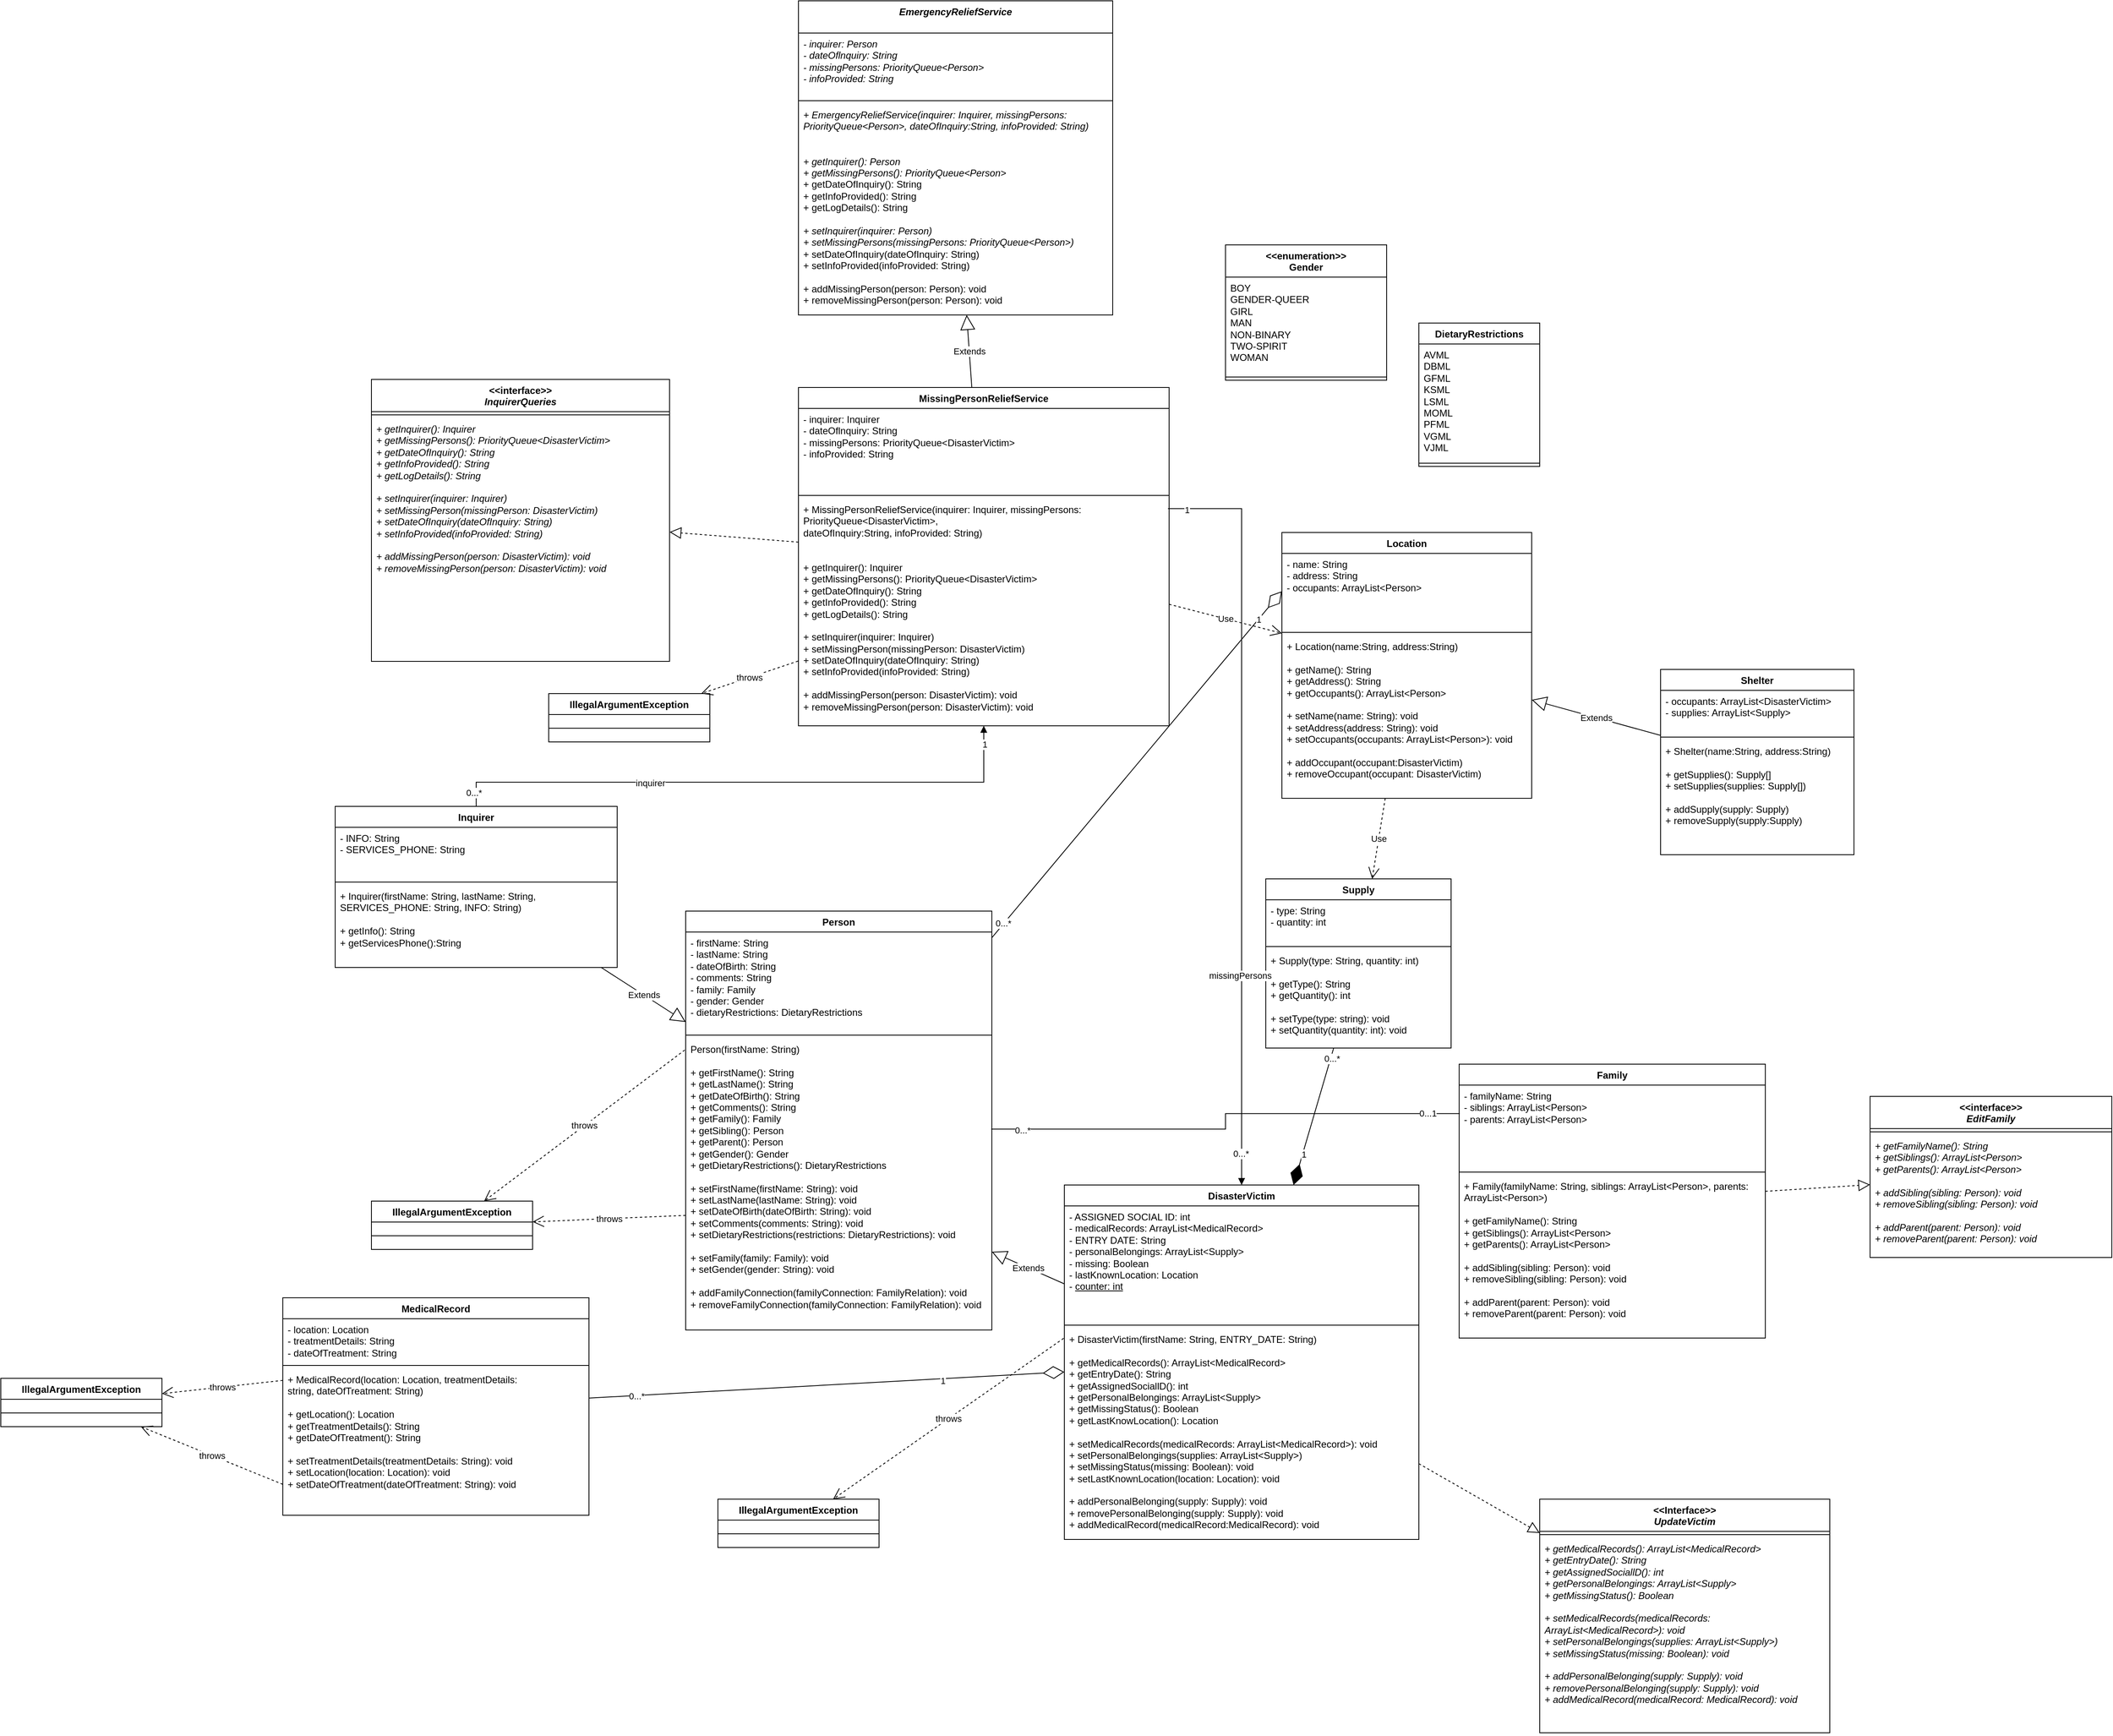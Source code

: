 <mxfile version="24.0.2" type="device">
  <diagram id="TzoWW7KKMy2ubQKhGPcB" name="Page-1">
    <mxGraphModel dx="5210" dy="5275" grid="1" gridSize="10" guides="1" tooltips="1" connect="1" arrows="1" fold="1" page="1" pageScale="1" pageWidth="5000" pageHeight="2600" math="0" shadow="0">
      <root>
        <mxCell id="0" />
        <mxCell id="1" parent="0" />
        <mxCell id="U78_huqTYP2t_q-OurNE-1" value="Person" style="swimlane;fontStyle=1;align=center;verticalAlign=top;childLayout=stackLayout;horizontal=1;startSize=26;horizontalStack=0;resizeParent=1;resizeParentMax=0;resizeLast=0;collapsible=1;marginBottom=0;whiteSpace=wrap;html=1;" vertex="1" parent="1">
          <mxGeometry x="1490" y="-1210" width="380" height="520" as="geometry" />
        </mxCell>
        <mxCell id="U78_huqTYP2t_q-OurNE-2" value="- firstName: String&lt;div&gt;- lastName: String&lt;/div&gt;&lt;div&gt;- dateOfBirth: String&lt;/div&gt;&lt;div&gt;- comments: String&lt;/div&gt;&lt;div&gt;&lt;div&gt;&lt;span style=&quot;background-color: initial;&quot;&gt;- family: Family&lt;/span&gt;&lt;/div&gt;&lt;div&gt;&lt;span style=&quot;background-color: initial;&quot;&gt;- gender: Gender&lt;/span&gt;&lt;/div&gt;&lt;/div&gt;&lt;div&gt;&lt;span style=&quot;background-color: initial;&quot;&gt;- dietaryRestrictions: DietaryRestrictions&lt;/span&gt;&lt;/div&gt;" style="text;strokeColor=none;fillColor=none;align=left;verticalAlign=top;spacingLeft=4;spacingRight=4;overflow=hidden;rotatable=0;points=[[0,0.5],[1,0.5]];portConstraint=eastwest;whiteSpace=wrap;html=1;" vertex="1" parent="U78_huqTYP2t_q-OurNE-1">
          <mxGeometry y="26" width="380" height="124" as="geometry" />
        </mxCell>
        <mxCell id="U78_huqTYP2t_q-OurNE-3" value="" style="line;strokeWidth=1;fillColor=none;align=left;verticalAlign=middle;spacingTop=-1;spacingLeft=3;spacingRight=3;rotatable=0;labelPosition=right;points=[];portConstraint=eastwest;strokeColor=inherit;" vertex="1" parent="U78_huqTYP2t_q-OurNE-1">
          <mxGeometry y="150" width="380" height="8" as="geometry" />
        </mxCell>
        <mxCell id="U78_huqTYP2t_q-OurNE-4" value="&lt;div&gt;&lt;span style=&quot;background-color: initial;&quot;&gt;Person(firstName: String)&lt;/span&gt;&lt;/div&gt;&lt;div&gt;&lt;span style=&quot;background-color: initial;&quot;&gt;&lt;br&gt;&lt;/span&gt;&lt;/div&gt;&lt;div&gt;&lt;span style=&quot;background-color: initial;&quot;&gt;+ getFirstName(): String&lt;/span&gt;&lt;br&gt;&lt;/div&gt;&lt;div&gt;+ getLastName(): String&lt;/div&gt;&lt;div&gt;+ getDateOfBirth(): String&lt;/div&gt;&lt;div&gt;+ getComments(): String&lt;/div&gt;&lt;div&gt;+ getFamily(): Family&lt;/div&gt;&lt;div&gt;+ getSibling(): Person&lt;/div&gt;&lt;div&gt;+ getParent(): Person&lt;/div&gt;&lt;div&gt;&lt;span style=&quot;background-color: initial;&quot;&gt;+ getGender(): Gender&lt;/span&gt;&lt;br&gt;&lt;/div&gt;&lt;div&gt;&lt;span style=&quot;background-color: initial;&quot;&gt;+ getDietaryRestrictions(): DietaryRestrictions&lt;/span&gt;&lt;/div&gt;&lt;div&gt;&lt;span style=&quot;background-color: initial;&quot;&gt;&lt;br&gt;&lt;/span&gt;&lt;/div&gt;&lt;div&gt;+ setFirstName(firstName: String): void&lt;/div&gt;&lt;div&gt;+ setLastName(lastName: String): void&lt;/div&gt;&lt;div&gt;+ setDateOfBirth(dateOfBirth: String): void&lt;/div&gt;&lt;div&gt;+ setComments(comments: String): void&lt;/div&gt;&lt;div&gt;+ setDietaryRestrictions(restrictions: DietaryRestrictions): void&lt;/div&gt;&lt;div&gt;&lt;br&gt;&lt;/div&gt;&lt;div&gt;+ setFamily(family: Family): void&lt;/div&gt;&lt;div&gt;+ setGender(gender: String): void&lt;/div&gt;&lt;div&gt;&lt;br&gt;&lt;/div&gt;&lt;div&gt;+ addFamiIyConnection(famiIyConnection: FamilyReIation): void&lt;/div&gt;&lt;div&gt;+ removeFamilyConnection(familyConnection: FamilyRelation): void&lt;/div&gt;&lt;div&gt;&lt;br&gt;&lt;/div&gt;" style="text;strokeColor=none;fillColor=none;align=left;verticalAlign=top;spacingLeft=4;spacingRight=4;overflow=hidden;rotatable=0;points=[[0,0.5],[1,0.5]];portConstraint=eastwest;whiteSpace=wrap;html=1;" vertex="1" parent="U78_huqTYP2t_q-OurNE-1">
          <mxGeometry y="158" width="380" height="362" as="geometry" />
        </mxCell>
        <mxCell id="U78_huqTYP2t_q-OurNE-5" value="DisasterVictim" style="swimlane;fontStyle=1;align=center;verticalAlign=top;childLayout=stackLayout;horizontal=1;startSize=26;horizontalStack=0;resizeParent=1;resizeParentMax=0;resizeLast=0;collapsible=1;marginBottom=0;whiteSpace=wrap;html=1;" vertex="1" parent="1">
          <mxGeometry x="1960" y="-870" width="440" height="440" as="geometry" />
        </mxCell>
        <mxCell id="U78_huqTYP2t_q-OurNE-6" value="&lt;div&gt;&lt;span style=&quot;background-color: initial;&quot;&gt;- ASSIGNED SOCIAL ID: int&lt;/span&gt;&lt;br&gt;&lt;/div&gt;&lt;div&gt;- medicalRecords: ArrayList&amp;lt;MedicalRecord&amp;gt;&lt;/div&gt;&lt;div&gt;&lt;span style=&quot;background-color: initial;&quot;&gt;- ENTRY DATE: String&lt;/span&gt;&lt;br&gt;&lt;/div&gt;&lt;div&gt;- personalBelongings: ArrayList&amp;lt;Supply&amp;gt;&lt;/div&gt;&lt;div&gt;&lt;span style=&quot;background-color: initial;&quot;&gt;- missing: Boolean&lt;/span&gt;&lt;br&gt;&lt;/div&gt;&lt;div&gt;&lt;span style=&quot;background-color: initial;&quot;&gt;- lastKnownLocation: Location&lt;/span&gt;&lt;/div&gt;&lt;div&gt;-&amp;nbsp;&lt;u&gt;counter: int&lt;/u&gt;&lt;/div&gt;" style="text;strokeColor=none;fillColor=none;align=left;verticalAlign=top;spacingLeft=4;spacingRight=4;overflow=hidden;rotatable=0;points=[[0,0.5],[1,0.5]];portConstraint=eastwest;whiteSpace=wrap;html=1;" vertex="1" parent="U78_huqTYP2t_q-OurNE-5">
          <mxGeometry y="26" width="440" height="144" as="geometry" />
        </mxCell>
        <mxCell id="U78_huqTYP2t_q-OurNE-7" value="" style="line;strokeWidth=1;fillColor=none;align=left;verticalAlign=middle;spacingTop=-1;spacingLeft=3;spacingRight=3;rotatable=0;labelPosition=right;points=[];portConstraint=eastwest;strokeColor=inherit;" vertex="1" parent="U78_huqTYP2t_q-OurNE-5">
          <mxGeometry y="170" width="440" height="8" as="geometry" />
        </mxCell>
        <mxCell id="U78_huqTYP2t_q-OurNE-8" value="&lt;div&gt;+ DisasterVictim(firstName: String, ENTRY_DATE: String)&lt;/div&gt;&lt;div&gt;&lt;br&gt;&lt;/div&gt;&lt;div&gt;&lt;div&gt;&lt;span style=&quot;background-color: initial;&quot;&gt;+ getMedicalRecords(): ArrayList&amp;lt;MedicalRecord&amp;gt;&lt;/span&gt;&lt;br&gt;&lt;/div&gt;&lt;div&gt;&lt;div&gt;+ getEntryDate(): String&lt;/div&gt;&lt;div&gt;+ getAssignedSociallD(): int&lt;/div&gt;&lt;div&gt;+ getPersonalBelongings: ArrayList&amp;lt;Supply&amp;gt;&lt;/div&gt;&lt;/div&gt;&lt;div&gt;&lt;div&gt;+ getMissingStatus(): Boolean&lt;/div&gt;&lt;div&gt;+ getLastKnowLocation(): Location&lt;/div&gt;&lt;div&gt;&lt;/div&gt;&lt;div&gt;&lt;br&gt;&lt;/div&gt;&lt;div&gt;+ setMedicalRecords(medicalRecords: ArrayList&amp;lt;MedicalRecord&amp;gt;): void&lt;/div&gt;&lt;div&gt;+ setPersonalBelongings(supplies: ArrayList&amp;lt;Supply&amp;gt;)&lt;/div&gt;&lt;/div&gt;&lt;div&gt;+ setMissingStatus(missing: Boolean): void&lt;br&gt;&lt;/div&gt;&lt;div&gt;+ setLastKnownLocation(location: Location): void&lt;/div&gt;&lt;div&gt;&lt;br&gt;&lt;/div&gt;&lt;div&gt;&lt;div&gt;+ addPersonalBelonging(supply: Supply): void&lt;/div&gt;&lt;div&gt;+ removePersonalBelonging(supply: Supply): void&lt;/div&gt;&lt;/div&gt;&lt;div&gt;+ addMedicalRecord(medicalRecord:MedicalRecord): void&lt;br&gt;&lt;/div&gt;&lt;div&gt;&lt;br&gt;&lt;/div&gt;&lt;/div&gt;" style="text;strokeColor=none;fillColor=none;align=left;verticalAlign=top;spacingLeft=4;spacingRight=4;overflow=hidden;rotatable=0;points=[[0,0.5],[1,0.5]];portConstraint=eastwest;whiteSpace=wrap;html=1;" vertex="1" parent="U78_huqTYP2t_q-OurNE-5">
          <mxGeometry y="178" width="440" height="262" as="geometry" />
        </mxCell>
        <mxCell id="U78_huqTYP2t_q-OurNE-9" value="Inquirer" style="swimlane;fontStyle=1;align=center;verticalAlign=top;childLayout=stackLayout;horizontal=1;startSize=26;horizontalStack=0;resizeParent=1;resizeParentMax=0;resizeLast=0;collapsible=1;marginBottom=0;whiteSpace=wrap;html=1;" vertex="1" parent="1">
          <mxGeometry x="1055" y="-1340" width="350" height="200" as="geometry" />
        </mxCell>
        <mxCell id="U78_huqTYP2t_q-OurNE-10" value="- INFO: String&lt;div&gt;- SERVICES_PHONE: String&lt;/div&gt;" style="text;strokeColor=none;fillColor=none;align=left;verticalAlign=top;spacingLeft=4;spacingRight=4;overflow=hidden;rotatable=0;points=[[0,0.5],[1,0.5]];portConstraint=eastwest;whiteSpace=wrap;html=1;" vertex="1" parent="U78_huqTYP2t_q-OurNE-9">
          <mxGeometry y="26" width="350" height="64" as="geometry" />
        </mxCell>
        <mxCell id="U78_huqTYP2t_q-OurNE-11" value="" style="line;strokeWidth=1;fillColor=none;align=left;verticalAlign=middle;spacingTop=-1;spacingLeft=3;spacingRight=3;rotatable=0;labelPosition=right;points=[];portConstraint=eastwest;strokeColor=inherit;" vertex="1" parent="U78_huqTYP2t_q-OurNE-9">
          <mxGeometry y="90" width="350" height="8" as="geometry" />
        </mxCell>
        <mxCell id="U78_huqTYP2t_q-OurNE-12" value="&lt;div&gt;+ Inquirer(firstName: String, lastName: String, SERVICES_PHONE: String, INFO: String)&lt;/div&gt;&lt;div&gt;&lt;br&gt;&lt;/div&gt;&lt;div&gt;+ getInfo(): String&lt;/div&gt;&lt;div&gt;+ getServicesPhone():String&lt;/div&gt;" style="text;strokeColor=none;fillColor=none;align=left;verticalAlign=top;spacingLeft=4;spacingRight=4;overflow=hidden;rotatable=0;points=[[0,0.5],[1,0.5]];portConstraint=eastwest;whiteSpace=wrap;html=1;" vertex="1" parent="U78_huqTYP2t_q-OurNE-9">
          <mxGeometry y="98" width="350" height="102" as="geometry" />
        </mxCell>
        <mxCell id="U78_huqTYP2t_q-OurNE-13" value="Location" style="swimlane;fontStyle=1;align=center;verticalAlign=top;childLayout=stackLayout;horizontal=1;startSize=26;horizontalStack=0;resizeParent=1;resizeParentMax=0;resizeLast=0;collapsible=1;marginBottom=0;whiteSpace=wrap;html=1;" vertex="1" parent="1">
          <mxGeometry x="2230" y="-1680" width="310" height="330" as="geometry" />
        </mxCell>
        <mxCell id="U78_huqTYP2t_q-OurNE-14" value="&lt;div&gt;- name: String&lt;/div&gt;&lt;div&gt;- address: String&lt;/div&gt;&lt;div&gt;- occupants: ArrayList&amp;lt;Person&amp;gt;&lt;/div&gt;&lt;div&gt;&lt;br&gt;&lt;/div&gt;" style="text;strokeColor=none;fillColor=none;align=left;verticalAlign=top;spacingLeft=4;spacingRight=4;overflow=hidden;rotatable=0;points=[[0,0.5],[1,0.5]];portConstraint=eastwest;whiteSpace=wrap;html=1;" vertex="1" parent="U78_huqTYP2t_q-OurNE-13">
          <mxGeometry y="26" width="310" height="94" as="geometry" />
        </mxCell>
        <mxCell id="U78_huqTYP2t_q-OurNE-15" value="" style="line;strokeWidth=1;fillColor=none;align=left;verticalAlign=middle;spacingTop=-1;spacingLeft=3;spacingRight=3;rotatable=0;labelPosition=right;points=[];portConstraint=eastwest;strokeColor=inherit;" vertex="1" parent="U78_huqTYP2t_q-OurNE-13">
          <mxGeometry y="120" width="310" height="8" as="geometry" />
        </mxCell>
        <mxCell id="U78_huqTYP2t_q-OurNE-16" value="+ Location(name:String, address:String)&lt;div&gt;&lt;br&gt;+ getName(): String&lt;/div&gt;&lt;div&gt;+ getAddress(): String&lt;/div&gt;&lt;div&gt;+ getOccupants(): ArrayList&amp;lt;Person&amp;gt;&lt;/div&gt;&lt;div&gt;&lt;br&gt;+ setName(name: String): void&lt;br&gt;+ setAddress(address: String): void&lt;br&gt;+ setOccupants(occupants: ArrayList&amp;lt;Person&amp;gt;): void&lt;/div&gt;&lt;div&gt;&lt;br&gt;+ addOccupant(occupant:DisasterVictim)&lt;br&gt;+ removeOccupant(occupant: DisasterVictim)&lt;br&gt;&lt;br&gt;&lt;/div&gt;" style="text;strokeColor=none;fillColor=none;align=left;verticalAlign=top;spacingLeft=4;spacingRight=4;overflow=hidden;rotatable=0;points=[[0,0.5],[1,0.5]];portConstraint=eastwest;whiteSpace=wrap;html=1;" vertex="1" parent="U78_huqTYP2t_q-OurNE-13">
          <mxGeometry y="128" width="310" height="202" as="geometry" />
        </mxCell>
        <mxCell id="U78_huqTYP2t_q-OurNE-17" value="Shelter" style="swimlane;fontStyle=1;align=center;verticalAlign=top;childLayout=stackLayout;horizontal=1;startSize=26;horizontalStack=0;resizeParent=1;resizeParentMax=0;resizeLast=0;collapsible=1;marginBottom=0;whiteSpace=wrap;html=1;" vertex="1" parent="1">
          <mxGeometry x="2700" y="-1510" width="240" height="230" as="geometry" />
        </mxCell>
        <mxCell id="U78_huqTYP2t_q-OurNE-18" value="- occupants: ArrayList&amp;lt;DisasterVictim&amp;gt;&lt;div&gt;- supplies: ArrayList&amp;lt;Supply&amp;gt;&lt;br&gt;&lt;/div&gt;" style="text;strokeColor=none;fillColor=none;align=left;verticalAlign=top;spacingLeft=4;spacingRight=4;overflow=hidden;rotatable=0;points=[[0,0.5],[1,0.5]];portConstraint=eastwest;whiteSpace=wrap;html=1;" vertex="1" parent="U78_huqTYP2t_q-OurNE-17">
          <mxGeometry y="26" width="240" height="54" as="geometry" />
        </mxCell>
        <mxCell id="U78_huqTYP2t_q-OurNE-19" value="" style="line;strokeWidth=1;fillColor=none;align=left;verticalAlign=middle;spacingTop=-1;spacingLeft=3;spacingRight=3;rotatable=0;labelPosition=right;points=[];portConstraint=eastwest;strokeColor=inherit;" vertex="1" parent="U78_huqTYP2t_q-OurNE-17">
          <mxGeometry y="80" width="240" height="8" as="geometry" />
        </mxCell>
        <mxCell id="U78_huqTYP2t_q-OurNE-20" value="&lt;div&gt;+ Shelter(&lt;span style=&quot;background-color: initial;&quot;&gt;name:String, address:String&lt;/span&gt;&lt;span style=&quot;background-color: initial;&quot;&gt;)&lt;/span&gt;&lt;/div&gt;&lt;div&gt;&lt;br&gt;&lt;/div&gt;+ getSupplies(): Supply[]&lt;br&gt;+ setSupplies(supplies: Supply[])&lt;div&gt;&lt;br&gt;&lt;/div&gt;&lt;div&gt;+ addSupply(supply: Supply)&lt;br&gt;+ removeSupply(supply:Supply)&lt;br&gt;&lt;/div&gt;" style="text;strokeColor=none;fillColor=none;align=left;verticalAlign=top;spacingLeft=4;spacingRight=4;overflow=hidden;rotatable=0;points=[[0,0.5],[1,0.5]];portConstraint=eastwest;whiteSpace=wrap;html=1;" vertex="1" parent="U78_huqTYP2t_q-OurNE-17">
          <mxGeometry y="88" width="240" height="142" as="geometry" />
        </mxCell>
        <mxCell id="U78_huqTYP2t_q-OurNE-21" value="Extends" style="endArrow=block;endSize=16;endFill=0;html=1;rounded=0;" edge="1" parent="1" source="U78_huqTYP2t_q-OurNE-5" target="U78_huqTYP2t_q-OurNE-4">
          <mxGeometry width="160" relative="1" as="geometry">
            <mxPoint x="2160" y="-560" as="sourcePoint" />
            <mxPoint x="2120" y="-660" as="targetPoint" />
          </mxGeometry>
        </mxCell>
        <mxCell id="U78_huqTYP2t_q-OurNE-22" value="Extends" style="endArrow=block;endSize=16;endFill=0;html=1;rounded=0;" edge="1" parent="1" source="U78_huqTYP2t_q-OurNE-9" target="U78_huqTYP2t_q-OurNE-1">
          <mxGeometry width="160" relative="1" as="geometry">
            <mxPoint x="1740" y="-1144" as="sourcePoint" />
            <mxPoint x="2060" y="-1210" as="targetPoint" />
          </mxGeometry>
        </mxCell>
        <mxCell id="U78_huqTYP2t_q-OurNE-23" value="Extends" style="endArrow=block;endSize=16;endFill=0;html=1;rounded=0;" edge="1" parent="1" source="U78_huqTYP2t_q-OurNE-17" target="U78_huqTYP2t_q-OurNE-13">
          <mxGeometry width="160" relative="1" as="geometry">
            <mxPoint x="2719.5" y="-1250" as="sourcePoint" />
            <mxPoint x="2719.5" y="-1330" as="targetPoint" />
          </mxGeometry>
        </mxCell>
        <mxCell id="U78_huqTYP2t_q-OurNE-24" value="&lt;div&gt;&amp;lt;&amp;lt;enumeration&amp;gt;&amp;gt;&lt;/div&gt;Gender" style="swimlane;fontStyle=1;align=center;verticalAlign=top;childLayout=stackLayout;horizontal=1;startSize=40;horizontalStack=0;resizeParent=1;resizeParentMax=0;resizeLast=0;collapsible=1;marginBottom=0;whiteSpace=wrap;html=1;" vertex="1" parent="1">
          <mxGeometry x="2160" y="-2037" width="200" height="168" as="geometry">
            <mxRectangle x="290" y="-320" width="140" height="40" as="alternateBounds" />
          </mxGeometry>
        </mxCell>
        <mxCell id="U78_huqTYP2t_q-OurNE-25" value="&lt;div&gt;&lt;span style=&quot;background-color: initial;&quot;&gt;BOY&lt;/span&gt;&lt;br&gt;&lt;/div&gt;&lt;div&gt;GENDER-QUEER&lt;/div&gt;&lt;div&gt;GIRL&lt;/div&gt;&lt;div&gt;MAN&lt;/div&gt;&lt;div&gt;NON-BINARY&lt;/div&gt;&lt;div&gt;TWO-SPIRIT&lt;/div&gt;&lt;div&gt;WOMAN&lt;/div&gt;" style="text;strokeColor=none;fillColor=none;align=left;verticalAlign=top;spacingLeft=4;spacingRight=4;overflow=hidden;rotatable=0;points=[[0,0.5],[1,0.5]];portConstraint=eastwest;whiteSpace=wrap;html=1;" vertex="1" parent="U78_huqTYP2t_q-OurNE-24">
          <mxGeometry y="40" width="200" height="120" as="geometry" />
        </mxCell>
        <mxCell id="U78_huqTYP2t_q-OurNE-26" value="" style="line;strokeWidth=1;fillColor=none;align=left;verticalAlign=middle;spacingTop=-1;spacingLeft=3;spacingRight=3;rotatable=0;labelPosition=right;points=[];portConstraint=eastwest;strokeColor=inherit;" vertex="1" parent="U78_huqTYP2t_q-OurNE-24">
          <mxGeometry y="160" width="200" height="8" as="geometry" />
        </mxCell>
        <mxCell id="U78_huqTYP2t_q-OurNE-28" value="DietaryRestrictions" style="swimlane;fontStyle=1;align=center;verticalAlign=top;childLayout=stackLayout;horizontal=1;startSize=26;horizontalStack=0;resizeParent=1;resizeParentMax=0;resizeLast=0;collapsible=1;marginBottom=0;whiteSpace=wrap;html=1;" vertex="1" parent="1">
          <mxGeometry x="2400" y="-1940" width="150" height="178" as="geometry" />
        </mxCell>
        <mxCell id="U78_huqTYP2t_q-OurNE-29" value=" AVML&lt;br&gt;DBML&lt;br&gt;GFML&lt;br&gt;KSML&lt;br&gt;LSML&lt;br&gt;MOML&lt;br&gt;PFML&lt;br&gt;VGML&lt;br&gt;VJML" style="text;strokeColor=none;fillColor=none;align=left;verticalAlign=top;spacingLeft=4;spacingRight=4;overflow=hidden;rotatable=0;points=[[0,0.5],[1,0.5]];portConstraint=eastwest;whiteSpace=wrap;html=1;" vertex="1" parent="U78_huqTYP2t_q-OurNE-28">
          <mxGeometry y="26" width="150" height="144" as="geometry" />
        </mxCell>
        <mxCell id="U78_huqTYP2t_q-OurNE-30" value="" style="line;strokeWidth=1;fillColor=none;align=left;verticalAlign=middle;spacingTop=-1;spacingLeft=3;spacingRight=3;rotatable=0;labelPosition=right;points=[];portConstraint=eastwest;strokeColor=inherit;" vertex="1" parent="U78_huqTYP2t_q-OurNE-28">
          <mxGeometry y="170" width="150" height="8" as="geometry" />
        </mxCell>
        <mxCell id="U78_huqTYP2t_q-OurNE-32" value="&lt;div&gt;&lt;i style=&quot;background-color: initial;&quot;&gt;EmergencyReliefService&lt;/i&gt;&lt;br&gt;&lt;/div&gt;" style="swimlane;fontStyle=1;align=center;verticalAlign=top;childLayout=stackLayout;horizontal=1;startSize=40;horizontalStack=0;resizeParent=1;resizeParentMax=0;resizeLast=0;collapsible=1;marginBottom=0;whiteSpace=wrap;html=1;" vertex="1" parent="1">
          <mxGeometry x="1630" y="-2340" width="390" height="390" as="geometry" />
        </mxCell>
        <mxCell id="U78_huqTYP2t_q-OurNE-33" value="&lt;div&gt;&lt;i&gt;- inquirer: Person&lt;/i&gt;&lt;/div&gt;&lt;div&gt;&lt;i style=&quot;background-color: initial;&quot;&gt;- dateOflnquiry: String&lt;/i&gt;&lt;br&gt;&lt;/div&gt;&lt;div&gt;&lt;i style=&quot;background-color: initial;&quot;&gt;- missingPersons: PriorityQueue&amp;lt;Person&amp;gt;&lt;/i&gt;&lt;/div&gt;&lt;div&gt;&lt;i&gt;- infoProvided: String&lt;/i&gt;&lt;/div&gt;&lt;div&gt;&lt;br&gt;&lt;/div&gt;" style="text;strokeColor=none;fillColor=none;align=left;verticalAlign=top;spacingLeft=4;spacingRight=4;overflow=hidden;rotatable=0;points=[[0,0.5],[1,0.5]];portConstraint=eastwest;whiteSpace=wrap;html=1;" vertex="1" parent="U78_huqTYP2t_q-OurNE-32">
          <mxGeometry y="40" width="390" height="80" as="geometry" />
        </mxCell>
        <mxCell id="U78_huqTYP2t_q-OurNE-34" value="" style="line;strokeWidth=1;fillColor=none;align=left;verticalAlign=middle;spacingTop=-1;spacingLeft=3;spacingRight=3;rotatable=0;labelPosition=right;points=[];portConstraint=eastwest;strokeColor=inherit;" vertex="1" parent="U78_huqTYP2t_q-OurNE-32">
          <mxGeometry y="120" width="390" height="8" as="geometry" />
        </mxCell>
        <mxCell id="U78_huqTYP2t_q-OurNE-35" value="&lt;i&gt;+ EmergencyReliefService(inquirer: Inquirer, missingPersons: PriorityQueue&amp;lt;Person&amp;gt;, dateOfInquiry:String, infoProvided: String)&lt;/i&gt;&lt;div&gt;&lt;i&gt;&lt;br&gt;&lt;/i&gt;&lt;/div&gt;&lt;div&gt;&lt;i&gt;&lt;br&gt;+ getInquirer(): Person&lt;/i&gt;&lt;/div&gt;&lt;div&gt;&lt;i&gt;+ getMissingPersons(): PriorityQueue&amp;lt;Person&amp;gt;&lt;/i&gt;&lt;/div&gt;&lt;div&gt;+ getDateOfInquiry(): String&lt;br&gt;&lt;/div&gt;&lt;div&gt;+ getInfoProvided(): String&lt;br&gt;&lt;/div&gt;&lt;div&gt;+ getLogDetails(): String&lt;br&gt;&lt;/div&gt;&lt;div&gt;&lt;i&gt;&lt;br&gt;&lt;/i&gt;&lt;/div&gt;&lt;div&gt;&lt;i&gt;+ setInquirer(inquirer: Person)&lt;/i&gt;&lt;br&gt;&lt;i&gt;+ setMissingPersons(missingPersons: PriorityQueue&amp;lt;Person&amp;gt;)&lt;/i&gt;&lt;br&gt;+ setDateOfInquiry(dateOfInquiry: String)&lt;br&gt;+ setInfoProvided(infoProvided: String)&lt;/div&gt;&lt;div&gt;&lt;br&gt;&lt;/div&gt;&lt;div&gt;&lt;div&gt;+ addMissingPerson(person: Person): void&lt;/div&gt;&lt;div&gt;+ removeMissingPerson(person: Person): void&lt;/div&gt;&lt;/div&gt;" style="text;strokeColor=none;fillColor=none;align=left;verticalAlign=top;spacingLeft=4;spacingRight=4;overflow=hidden;rotatable=0;points=[[0,0.5],[1,0.5]];portConstraint=eastwest;whiteSpace=wrap;html=1;" vertex="1" parent="U78_huqTYP2t_q-OurNE-32">
          <mxGeometry y="128" width="390" height="262" as="geometry" />
        </mxCell>
        <mxCell id="U78_huqTYP2t_q-OurNE-36" value="MissingPersonReliefService" style="swimlane;fontStyle=1;align=center;verticalAlign=top;childLayout=stackLayout;horizontal=1;startSize=26;horizontalStack=0;resizeParent=1;resizeParentMax=0;resizeLast=0;collapsible=1;marginBottom=0;whiteSpace=wrap;html=1;" vertex="1" parent="1">
          <mxGeometry x="1630" y="-1860" width="460" height="420" as="geometry" />
        </mxCell>
        <mxCell id="U78_huqTYP2t_q-OurNE-37" value="&lt;div&gt;- inquirer: Inquirer&lt;/div&gt;&lt;div&gt;&lt;span style=&quot;background-color: initial;&quot;&gt;- dateOflnquiry: String&lt;/span&gt;&lt;br&gt;&lt;/div&gt;&lt;div&gt;&lt;span style=&quot;background-color: initial;&quot;&gt;- missingPersons: PriorityQueue&amp;lt;DisasterVictim&amp;gt;&lt;/span&gt;&lt;/div&gt;&lt;div&gt;- infoProvided: String&lt;/div&gt;" style="text;strokeColor=none;fillColor=none;align=left;verticalAlign=top;spacingLeft=4;spacingRight=4;overflow=hidden;rotatable=0;points=[[0,0.5],[1,0.5]];portConstraint=eastwest;whiteSpace=wrap;html=1;" vertex="1" parent="U78_huqTYP2t_q-OurNE-36">
          <mxGeometry y="26" width="460" height="104" as="geometry" />
        </mxCell>
        <mxCell id="U78_huqTYP2t_q-OurNE-38" value="" style="line;strokeWidth=1;fillColor=none;align=left;verticalAlign=middle;spacingTop=-1;spacingLeft=3;spacingRight=3;rotatable=0;labelPosition=right;points=[];portConstraint=eastwest;strokeColor=inherit;" vertex="1" parent="U78_huqTYP2t_q-OurNE-36">
          <mxGeometry y="130" width="460" height="8" as="geometry" />
        </mxCell>
        <mxCell id="U78_huqTYP2t_q-OurNE-39" value="+ MissingPersonReliefService(inquirer: Inquirer, missingPersons: PriorityQueue&amp;lt;DisasterVictim&amp;gt;,&lt;br&gt;dateOfInquiry:String, infoProvided: String)&lt;div&gt;&lt;br&gt;&lt;/div&gt;&lt;div&gt;&lt;br&gt;+ getInquirer(): Inquirer&lt;/div&gt;&lt;div&gt;+ getMissingPersons(): PriorityQueue&amp;lt;DisasterVictim&amp;gt;&lt;/div&gt;&lt;div&gt;+ getDateOfInquiry(): String&lt;br&gt;&lt;/div&gt;&lt;div&gt;+ getInfoProvided(): String&lt;br&gt;&lt;/div&gt;&lt;div&gt;+ getLogDetails(): String&lt;br&gt;&lt;/div&gt;&lt;div&gt;&lt;br&gt;&lt;/div&gt;&lt;div&gt;+ setInquirer(inquirer: Inquirer)&lt;br&gt;+ setMissingPerson(missingPerson: DisasterVictim)&lt;br&gt;+ setDateOfInquiry(dateOfInquiry: String)&lt;br&gt;+ setInfoProvided(infoProvided: String)&lt;/div&gt;&lt;div&gt;&lt;br&gt;&lt;/div&gt;&lt;div&gt;+ addMissingPerson(person: DisasterVictim): void&lt;/div&gt;&lt;div&gt;+ removeMissingPerson(person: DisasterVictim): void&lt;/div&gt;" style="text;strokeColor=none;fillColor=none;align=left;verticalAlign=top;spacingLeft=4;spacingRight=4;overflow=hidden;rotatable=0;points=[[0,0.5],[1,0.5]];portConstraint=eastwest;whiteSpace=wrap;html=1;" vertex="1" parent="U78_huqTYP2t_q-OurNE-36">
          <mxGeometry y="138" width="460" height="282" as="geometry" />
        </mxCell>
        <mxCell id="U78_huqTYP2t_q-OurNE-40" value="" style="endArrow=block;dashed=1;endFill=0;endSize=12;html=1;rounded=0;" edge="1" parent="1" source="U78_huqTYP2t_q-OurNE-36" target="U78_huqTYP2t_q-OurNE-66">
          <mxGeometry width="160" relative="1" as="geometry">
            <mxPoint x="1550" y="-1730" as="sourcePoint" />
            <mxPoint x="1500" y="-1780" as="targetPoint" />
          </mxGeometry>
        </mxCell>
        <mxCell id="U78_huqTYP2t_q-OurNE-49" value="Family" style="swimlane;fontStyle=1;align=center;verticalAlign=top;childLayout=stackLayout;horizontal=1;startSize=26;horizontalStack=0;resizeParent=1;resizeParentMax=0;resizeLast=0;collapsible=1;marginBottom=0;whiteSpace=wrap;html=1;" vertex="1" parent="1">
          <mxGeometry x="2450" y="-1020" width="380" height="340" as="geometry" />
        </mxCell>
        <mxCell id="U78_huqTYP2t_q-OurNE-50" value="&lt;div&gt;- familyName: String&lt;/div&gt;&lt;div&gt;&lt;span style=&quot;background-color: initial;&quot;&gt;- siblings: ArrayList&amp;lt;Person&amp;gt;&lt;/span&gt;&lt;/div&gt;&lt;div&gt;&lt;span style=&quot;background-color: initial;&quot;&gt;- parents: ArrayList&amp;lt;Person&amp;gt;&lt;/span&gt;&lt;/div&gt;" style="text;strokeColor=none;fillColor=none;align=left;verticalAlign=top;spacingLeft=4;spacingRight=4;overflow=hidden;rotatable=0;points=[[0,0.5],[1,0.5]];portConstraint=eastwest;whiteSpace=wrap;html=1;" vertex="1" parent="U78_huqTYP2t_q-OurNE-49">
          <mxGeometry y="26" width="380" height="104" as="geometry" />
        </mxCell>
        <mxCell id="U78_huqTYP2t_q-OurNE-51" value="" style="line;strokeWidth=1;fillColor=none;align=left;verticalAlign=middle;spacingTop=-1;spacingLeft=3;spacingRight=3;rotatable=0;labelPosition=right;points=[];portConstraint=eastwest;strokeColor=inherit;" vertex="1" parent="U78_huqTYP2t_q-OurNE-49">
          <mxGeometry y="130" width="380" height="8" as="geometry" />
        </mxCell>
        <mxCell id="U78_huqTYP2t_q-OurNE-52" value="+ Family(familyName: String, siblings: ArrayList&amp;lt;Person&amp;gt;, parents: ArrayList&amp;lt;Person&amp;gt;)&lt;div&gt;&lt;br&gt;&lt;/div&gt;&lt;div&gt;+ getFamilyName(): String&lt;/div&gt;&lt;div&gt;+ getSiblings(): ArrayList&amp;lt;Person&amp;gt;&lt;/div&gt;&lt;div&gt;+ getParents(): ArrayList&amp;lt;Person&amp;gt;&lt;/div&gt;&lt;div&gt;&lt;br&gt;&lt;/div&gt;&lt;div&gt;+ addSibling(sibling: Person): void&lt;/div&gt;&lt;div&gt;+ removeSibling(sibling: Person): void&lt;/div&gt;&lt;div&gt;&lt;br&gt;&lt;/div&gt;&lt;div&gt;+ addParent(parent: Person): void&lt;/div&gt;&lt;div&gt;+ removeParent(parent: Person): void&lt;/div&gt;" style="text;strokeColor=none;fillColor=none;align=left;verticalAlign=top;spacingLeft=4;spacingRight=4;overflow=hidden;rotatable=0;points=[[0,0.5],[1,0.5]];portConstraint=eastwest;whiteSpace=wrap;html=1;" vertex="1" parent="U78_huqTYP2t_q-OurNE-49">
          <mxGeometry y="138" width="380" height="202" as="geometry" />
        </mxCell>
        <mxCell id="U78_huqTYP2t_q-OurNE-61" value="&amp;lt;&amp;lt;Interface&amp;gt;&amp;gt;&lt;div&gt;&lt;i&gt;UpdateVictim&lt;/i&gt;&lt;/div&gt;" style="swimlane;fontStyle=1;align=center;verticalAlign=top;childLayout=stackLayout;horizontal=1;startSize=40;horizontalStack=0;resizeParent=1;resizeParentMax=0;resizeLast=0;collapsible=1;marginBottom=0;whiteSpace=wrap;html=1;" vertex="1" parent="1">
          <mxGeometry x="2550" y="-480" width="360" height="290" as="geometry" />
        </mxCell>
        <mxCell id="U78_huqTYP2t_q-OurNE-63" value="" style="line;strokeWidth=1;fillColor=none;align=left;verticalAlign=middle;spacingTop=-1;spacingLeft=3;spacingRight=3;rotatable=0;labelPosition=right;points=[];portConstraint=eastwest;strokeColor=inherit;" vertex="1" parent="U78_huqTYP2t_q-OurNE-61">
          <mxGeometry y="40" width="360" height="8" as="geometry" />
        </mxCell>
        <mxCell id="U78_huqTYP2t_q-OurNE-64" value="&lt;div&gt;&lt;i style=&quot;background-color: initial;&quot;&gt;+ getMedicalRecords(): ArrayList&amp;lt;MedicalRecord&amp;gt;&lt;/i&gt;&lt;br&gt;&lt;/div&gt;&lt;div&gt;&lt;div&gt;&lt;i&gt;+ getEntryDate(): String&lt;/i&gt;&lt;/div&gt;&lt;div&gt;&lt;i&gt;+ getAssignedSociallD(): int&lt;/i&gt;&lt;/div&gt;&lt;div&gt;&lt;i&gt;+ getPersonalBelongings: ArrayList&amp;lt;Supply&amp;gt;&lt;/i&gt;&lt;/div&gt;&lt;/div&gt;&lt;div&gt;&lt;div&gt;&lt;i&gt;+ getMissingStatus(): Boolean&lt;/i&gt;&lt;/div&gt;&lt;div&gt;&lt;/div&gt;&lt;div&gt;&lt;i&gt;&lt;br&gt;&lt;/i&gt;&lt;/div&gt;&lt;div&gt;&lt;i&gt;+ setMedicalRecords(medicalRecords: ArrayList&amp;lt;MedicalRecord&amp;gt;): void&lt;/i&gt;&lt;/div&gt;&lt;div&gt;&lt;i&gt;+ setPersonalBelongings(supplies: ArrayList&amp;lt;Supply&amp;gt;)&lt;/i&gt;&lt;/div&gt;&lt;/div&gt;&lt;div&gt;&lt;i&gt;+ setMissingStatus(missing: Boolean): void&lt;br&gt;&lt;/i&gt;&lt;/div&gt;&lt;div&gt;&lt;i&gt;&lt;br&gt;&lt;/i&gt;&lt;/div&gt;&lt;div&gt;&lt;div&gt;&lt;i&gt;+ addPersonalBelonging(supply: Supply): void&lt;/i&gt;&lt;/div&gt;&lt;div&gt;&lt;i&gt;+ removePersonalBelonging(supply: Supply): void&lt;/i&gt;&lt;/div&gt;&lt;/div&gt;&lt;div&gt;&lt;i&gt;+ addMedicalRecord(medicalRecord: MedicalRecord): void&lt;br&gt;&lt;/i&gt;&lt;/div&gt;&lt;div&gt;&lt;br&gt;&lt;/div&gt;" style="text;strokeColor=none;fillColor=none;align=left;verticalAlign=top;spacingLeft=4;spacingRight=4;overflow=hidden;rotatable=0;points=[[0,0.5],[1,0.5]];portConstraint=eastwest;whiteSpace=wrap;html=1;" vertex="1" parent="U78_huqTYP2t_q-OurNE-61">
          <mxGeometry y="48" width="360" height="242" as="geometry" />
        </mxCell>
        <mxCell id="U78_huqTYP2t_q-OurNE-65" value="Extends" style="endArrow=block;endSize=16;endFill=0;html=1;rounded=0;" edge="1" parent="1" source="U78_huqTYP2t_q-OurNE-36" target="U78_huqTYP2t_q-OurNE-32">
          <mxGeometry width="160" relative="1" as="geometry">
            <mxPoint x="1820" y="-1700" as="sourcePoint" />
            <mxPoint x="1810" y="-1820" as="targetPoint" />
          </mxGeometry>
        </mxCell>
        <mxCell id="U78_huqTYP2t_q-OurNE-66" value="&amp;lt;&amp;lt;interface&amp;gt;&amp;gt;&lt;div&gt;&lt;i&gt;InquirerQueries&lt;/i&gt;&lt;/div&gt;" style="swimlane;fontStyle=1;align=center;verticalAlign=top;childLayout=stackLayout;horizontal=1;startSize=40;horizontalStack=0;resizeParent=1;resizeParentMax=0;resizeLast=0;collapsible=1;marginBottom=0;whiteSpace=wrap;html=1;" vertex="1" parent="1">
          <mxGeometry x="1100" y="-1870" width="370" height="350" as="geometry" />
        </mxCell>
        <mxCell id="U78_huqTYP2t_q-OurNE-67" value="" style="line;strokeWidth=1;fillColor=none;align=left;verticalAlign=middle;spacingTop=-1;spacingLeft=3;spacingRight=3;rotatable=0;labelPosition=right;points=[];portConstraint=eastwest;strokeColor=inherit;" vertex="1" parent="U78_huqTYP2t_q-OurNE-66">
          <mxGeometry y="40" width="370" height="8" as="geometry" />
        </mxCell>
        <mxCell id="U78_huqTYP2t_q-OurNE-68" value="&lt;div&gt;&lt;i&gt;+ getInquirer(): Inquirer&lt;/i&gt;&lt;/div&gt;&lt;div&gt;&lt;i&gt;+ getMissingPersons(): PriorityQueue&amp;lt;DisasterVictim&amp;gt;&lt;/i&gt;&lt;/div&gt;&lt;div&gt;&lt;i&gt;+ getDateOfInquiry(): String&lt;br&gt;&lt;/i&gt;&lt;/div&gt;&lt;div&gt;&lt;i&gt;+ getInfoProvided(): String&lt;br&gt;&lt;/i&gt;&lt;/div&gt;&lt;div&gt;&lt;i&gt;+ getLogDetails(): String&lt;br&gt;&lt;/i&gt;&lt;/div&gt;&lt;div&gt;&lt;i&gt;&lt;br&gt;&lt;/i&gt;&lt;/div&gt;&lt;div&gt;&lt;i&gt;+ setInquirer(inquirer: Inquirer)&lt;br&gt;+ setMissingPerson(missingPerson: DisasterVictim)&lt;br&gt;+ setDateOfInquiry(dateOfInquiry: String)&lt;br&gt;+ setInfoProvided(infoProvided: String)&lt;/i&gt;&lt;/div&gt;&lt;div&gt;&lt;i&gt;&lt;br&gt;&lt;/i&gt;&lt;/div&gt;&lt;div&gt;&lt;i&gt;+ addMissingPerson(person: DisasterVictim): void&lt;/i&gt;&lt;/div&gt;&lt;div&gt;&lt;i&gt;+ removeMissingPerson(person: DisasterVictim): void&lt;/i&gt;&lt;/div&gt;" style="text;strokeColor=none;fillColor=none;align=left;verticalAlign=top;spacingLeft=4;spacingRight=4;overflow=hidden;rotatable=0;points=[[0,0.5],[1,0.5]];portConstraint=eastwest;whiteSpace=wrap;html=1;" vertex="1" parent="U78_huqTYP2t_q-OurNE-66">
          <mxGeometry y="48" width="370" height="302" as="geometry" />
        </mxCell>
        <mxCell id="U78_huqTYP2t_q-OurNE-70" value="IllegalArgumentException" style="swimlane;fontStyle=1;align=center;verticalAlign=top;childLayout=stackLayout;horizontal=1;startSize=26;horizontalStack=0;resizeParent=1;resizeParentMax=0;resizeLast=0;collapsible=1;marginBottom=0;whiteSpace=wrap;html=1;" vertex="1" parent="1">
          <mxGeometry x="1530" y="-480" width="200" height="60" as="geometry" />
        </mxCell>
        <mxCell id="U78_huqTYP2t_q-OurNE-72" value="" style="line;strokeWidth=1;fillColor=none;align=left;verticalAlign=middle;spacingTop=-1;spacingLeft=3;spacingRight=3;rotatable=0;labelPosition=right;points=[];portConstraint=eastwest;strokeColor=inherit;" vertex="1" parent="U78_huqTYP2t_q-OurNE-70">
          <mxGeometry y="26" width="200" height="34" as="geometry" />
        </mxCell>
        <mxCell id="U78_huqTYP2t_q-OurNE-74" value="IllegalArgumentException" style="swimlane;fontStyle=1;align=center;verticalAlign=top;childLayout=stackLayout;horizontal=1;startSize=26;horizontalStack=0;resizeParent=1;resizeParentMax=0;resizeLast=0;collapsible=1;marginBottom=0;whiteSpace=wrap;html=1;" vertex="1" parent="1">
          <mxGeometry x="1100" y="-850" width="200" height="60" as="geometry" />
        </mxCell>
        <mxCell id="U78_huqTYP2t_q-OurNE-75" value="" style="line;strokeWidth=1;fillColor=none;align=left;verticalAlign=middle;spacingTop=-1;spacingLeft=3;spacingRight=3;rotatable=0;labelPosition=right;points=[];portConstraint=eastwest;strokeColor=inherit;" vertex="1" parent="U78_huqTYP2t_q-OurNE-74">
          <mxGeometry y="26" width="200" height="34" as="geometry" />
        </mxCell>
        <mxCell id="U78_huqTYP2t_q-OurNE-76" value="" style="endArrow=none;html=1;edgeStyle=orthogonalEdgeStyle;rounded=0;exitX=0.002;exitY=0.34;exitDx=0;exitDy=0;exitPerimeter=0;entryX=0.998;entryY=0.311;entryDx=0;entryDy=0;entryPerimeter=0;" edge="1" parent="1" source="U78_huqTYP2t_q-OurNE-50" target="U78_huqTYP2t_q-OurNE-4">
          <mxGeometry relative="1" as="geometry">
            <mxPoint x="2430" y="-960" as="sourcePoint" />
            <mxPoint x="2380" y="-870" as="targetPoint" />
          </mxGeometry>
        </mxCell>
        <mxCell id="U78_huqTYP2t_q-OurNE-80" value="0...1" style="edgeLabel;html=1;align=center;verticalAlign=middle;resizable=0;points=[];" vertex="1" connectable="0" parent="U78_huqTYP2t_q-OurNE-76">
          <mxGeometry x="-0.875" y="-1" relative="1" as="geometry">
            <mxPoint x="-3" as="offset" />
          </mxGeometry>
        </mxCell>
        <mxCell id="U78_huqTYP2t_q-OurNE-81" value="0...*" style="edgeLabel;html=1;align=center;verticalAlign=middle;resizable=0;points=[];" vertex="1" connectable="0" parent="U78_huqTYP2t_q-OurNE-76">
          <mxGeometry x="0.872" y="1" relative="1" as="geometry">
            <mxPoint as="offset" />
          </mxGeometry>
        </mxCell>
        <mxCell id="U78_huqTYP2t_q-OurNE-79" value="" style="endArrow=block;dashed=1;endFill=0;endSize=12;html=1;rounded=0;" edge="1" parent="1" source="U78_huqTYP2t_q-OurNE-5" target="U78_huqTYP2t_q-OurNE-61">
          <mxGeometry width="160" relative="1" as="geometry">
            <mxPoint x="2420" y="-450" as="sourcePoint" />
            <mxPoint x="2580" y="-450" as="targetPoint" />
          </mxGeometry>
        </mxCell>
        <mxCell id="U78_huqTYP2t_q-OurNE-82" value="throws" style="endArrow=open;endSize=12;dashed=1;html=1;rounded=0;exitX=-0.002;exitY=0.047;exitDx=0;exitDy=0;exitPerimeter=0;" edge="1" parent="1" source="U78_huqTYP2t_q-OurNE-8" target="U78_huqTYP2t_q-OurNE-70">
          <mxGeometry width="160" relative="1" as="geometry">
            <mxPoint x="1850" y="-350" as="sourcePoint" />
            <mxPoint x="2010" y="-350" as="targetPoint" />
          </mxGeometry>
        </mxCell>
        <mxCell id="U78_huqTYP2t_q-OurNE-84" value="throws" style="endArrow=open;endSize=12;dashed=1;html=1;rounded=0;exitX=-0.003;exitY=0.04;exitDx=0;exitDy=0;exitPerimeter=0;" edge="1" parent="1" source="U78_huqTYP2t_q-OurNE-4" target="U78_huqTYP2t_q-OurNE-74">
          <mxGeometry width="160" relative="1" as="geometry">
            <mxPoint x="1940" y="-990" as="sourcePoint" />
            <mxPoint x="2040" y="-950" as="targetPoint" />
          </mxGeometry>
        </mxCell>
        <mxCell id="U78_huqTYP2t_q-OurNE-85" value="throws" style="endArrow=open;endSize=12;dashed=1;html=1;rounded=0;exitX=0;exitY=0.607;exitDx=0;exitDy=0;exitPerimeter=0;" edge="1" parent="1" source="U78_huqTYP2t_q-OurNE-4" target="U78_huqTYP2t_q-OurNE-74">
          <mxGeometry width="160" relative="1" as="geometry">
            <mxPoint x="1930" y="-850" as="sourcePoint" />
            <mxPoint x="1811" y="-829" as="targetPoint" />
          </mxGeometry>
        </mxCell>
        <mxCell id="U78_huqTYP2t_q-OurNE-86" value="&amp;lt;&amp;lt;interface&amp;gt;&amp;gt;&lt;div&gt;&lt;i&gt;EditFamily&lt;/i&gt;&lt;/div&gt;" style="swimlane;fontStyle=1;align=center;verticalAlign=top;childLayout=stackLayout;horizontal=1;startSize=40;horizontalStack=0;resizeParent=1;resizeParentMax=0;resizeLast=0;collapsible=1;marginBottom=0;whiteSpace=wrap;html=1;" vertex="1" parent="1">
          <mxGeometry x="2960" y="-980" width="300" height="200" as="geometry" />
        </mxCell>
        <mxCell id="U78_huqTYP2t_q-OurNE-87" value="" style="line;strokeWidth=1;fillColor=none;align=left;verticalAlign=middle;spacingTop=-1;spacingLeft=3;spacingRight=3;rotatable=0;labelPosition=right;points=[];portConstraint=eastwest;strokeColor=inherit;" vertex="1" parent="U78_huqTYP2t_q-OurNE-86">
          <mxGeometry y="40" width="300" height="8" as="geometry" />
        </mxCell>
        <mxCell id="U78_huqTYP2t_q-OurNE-88" value="&lt;div&gt;&lt;i&gt;+ getFamilyName(): String&lt;/i&gt;&lt;/div&gt;&lt;div&gt;&lt;i&gt;+ getSiblings(): ArrayList&amp;lt;Person&amp;gt;&lt;/i&gt;&lt;/div&gt;&lt;div&gt;&lt;i&gt;+ getParents(): ArrayList&amp;lt;Person&amp;gt;&lt;/i&gt;&lt;/div&gt;&lt;div&gt;&lt;i&gt;&lt;br&gt;&lt;/i&gt;&lt;/div&gt;&lt;div&gt;&lt;i&gt;+ addSibling(sibling: Person): void&lt;/i&gt;&lt;/div&gt;&lt;div&gt;&lt;i&gt;+ removeSibling(sibling: Person): void&lt;/i&gt;&lt;/div&gt;&lt;div&gt;&lt;i&gt;&lt;br&gt;&lt;/i&gt;&lt;/div&gt;&lt;div&gt;&lt;i&gt;+ addParent(parent: Person): void&lt;/i&gt;&lt;/div&gt;&lt;div&gt;&lt;i&gt;+ removeParent(parent: Person): void&lt;/i&gt;&lt;/div&gt;" style="text;strokeColor=none;fillColor=none;align=left;verticalAlign=top;spacingLeft=4;spacingRight=4;overflow=hidden;rotatable=0;points=[[0,0.5],[1,0.5]];portConstraint=eastwest;whiteSpace=wrap;html=1;" vertex="1" parent="U78_huqTYP2t_q-OurNE-86">
          <mxGeometry y="48" width="300" height="152" as="geometry" />
        </mxCell>
        <mxCell id="U78_huqTYP2t_q-OurNE-89" value="" style="endArrow=block;dashed=1;endFill=0;endSize=12;html=1;rounded=0;" edge="1" parent="1" source="U78_huqTYP2t_q-OurNE-49" target="U78_huqTYP2t_q-OurNE-86">
          <mxGeometry width="160" relative="1" as="geometry">
            <mxPoint x="2810" y="-860" as="sourcePoint" />
            <mxPoint x="2970" y="-860" as="targetPoint" />
          </mxGeometry>
        </mxCell>
        <mxCell id="U78_huqTYP2t_q-OurNE-90" value="MedicalRecord" style="swimlane;fontStyle=1;align=center;verticalAlign=top;childLayout=stackLayout;horizontal=1;startSize=26;horizontalStack=0;resizeParent=1;resizeParentMax=0;resizeLast=0;collapsible=1;marginBottom=0;whiteSpace=wrap;html=1;" vertex="1" parent="1">
          <mxGeometry x="990" y="-730" width="380" height="270" as="geometry" />
        </mxCell>
        <mxCell id="U78_huqTYP2t_q-OurNE-91" value="&lt;div&gt;- location: Location&lt;/div&gt;&lt;div&gt;- treatmentDetails: String&lt;/div&gt;&lt;div&gt;- dateOfTreatment: String&lt;/div&gt;" style="text;strokeColor=none;fillColor=none;align=left;verticalAlign=top;spacingLeft=4;spacingRight=4;overflow=hidden;rotatable=0;points=[[0,0.5],[1,0.5]];portConstraint=eastwest;whiteSpace=wrap;html=1;" vertex="1" parent="U78_huqTYP2t_q-OurNE-90">
          <mxGeometry y="26" width="380" height="54" as="geometry" />
        </mxCell>
        <mxCell id="U78_huqTYP2t_q-OurNE-92" value="" style="line;strokeWidth=1;fillColor=none;align=left;verticalAlign=middle;spacingTop=-1;spacingLeft=3;spacingRight=3;rotatable=0;labelPosition=right;points=[];portConstraint=eastwest;strokeColor=inherit;" vertex="1" parent="U78_huqTYP2t_q-OurNE-90">
          <mxGeometry y="80" width="380" height="8" as="geometry" />
        </mxCell>
        <mxCell id="U78_huqTYP2t_q-OurNE-93" value="+ MedicalRecord(location: Location, treatmentDetails:&lt;br&gt;string, dateOfTreatment: String)&lt;div&gt;&lt;br&gt;+ getLocation(): Location&lt;/div&gt;&lt;div&gt;+ getTreatmentDetails(): String&lt;/div&gt;&lt;div&gt;+ getDateOfTreatment(): String&lt;br&gt;&lt;/div&gt;&lt;div&gt;&lt;br&gt;&lt;/div&gt;&lt;div&gt;+ setTreatmentDetails(treatmentDetails: String): void&lt;br&gt;+ setLocation(location: Location): void&lt;br&gt;+ setDateOfTreatment(dateOfTreatment: String): void&lt;/div&gt;" style="text;strokeColor=none;fillColor=none;align=left;verticalAlign=top;spacingLeft=4;spacingRight=4;overflow=hidden;rotatable=0;points=[[0,0.5],[1,0.5]];portConstraint=eastwest;whiteSpace=wrap;html=1;" vertex="1" parent="U78_huqTYP2t_q-OurNE-90">
          <mxGeometry y="88" width="380" height="182" as="geometry" />
        </mxCell>
        <mxCell id="U78_huqTYP2t_q-OurNE-94" value="IllegalArgumentException" style="swimlane;fontStyle=1;align=center;verticalAlign=top;childLayout=stackLayout;horizontal=1;startSize=26;horizontalStack=0;resizeParent=1;resizeParentMax=0;resizeLast=0;collapsible=1;marginBottom=0;whiteSpace=wrap;html=1;" vertex="1" parent="1">
          <mxGeometry x="640" y="-630" width="200" height="60" as="geometry" />
        </mxCell>
        <mxCell id="U78_huqTYP2t_q-OurNE-95" value="" style="line;strokeWidth=1;fillColor=none;align=left;verticalAlign=middle;spacingTop=-1;spacingLeft=3;spacingRight=3;rotatable=0;labelPosition=right;points=[];portConstraint=eastwest;strokeColor=inherit;" vertex="1" parent="U78_huqTYP2t_q-OurNE-94">
          <mxGeometry y="26" width="200" height="34" as="geometry" />
        </mxCell>
        <mxCell id="U78_huqTYP2t_q-OurNE-96" value="throws" style="endArrow=open;endSize=12;dashed=1;html=1;rounded=0;exitX=0;exitY=0.08;exitDx=0;exitDy=0;exitPerimeter=0;" edge="1" parent="1" source="U78_huqTYP2t_q-OurNE-93" target="U78_huqTYP2t_q-OurNE-94">
          <mxGeometry width="160" relative="1" as="geometry">
            <mxPoint x="1030" y="-530" as="sourcePoint" />
            <mxPoint x="990" y="-390" as="targetPoint" />
          </mxGeometry>
        </mxCell>
        <mxCell id="U78_huqTYP2t_q-OurNE-97" value="throws" style="endArrow=open;endSize=12;dashed=1;html=1;rounded=0;exitX=0;exitY=0.789;exitDx=0;exitDy=0;exitPerimeter=0;" edge="1" parent="1" source="U78_huqTYP2t_q-OurNE-93" target="U78_huqTYP2t_q-OurNE-94">
          <mxGeometry width="160" relative="1" as="geometry">
            <mxPoint x="1040" y="-470" as="sourcePoint" />
            <mxPoint x="920" y="-445" as="targetPoint" />
          </mxGeometry>
        </mxCell>
        <mxCell id="U78_huqTYP2t_q-OurNE-98" value="Supply" style="swimlane;fontStyle=1;align=center;verticalAlign=top;childLayout=stackLayout;horizontal=1;startSize=26;horizontalStack=0;resizeParent=1;resizeParentMax=0;resizeLast=0;collapsible=1;marginBottom=0;whiteSpace=wrap;html=1;" vertex="1" parent="1">
          <mxGeometry x="2210" y="-1250" width="230" height="210" as="geometry" />
        </mxCell>
        <mxCell id="U78_huqTYP2t_q-OurNE-99" value="- type: String&lt;div&gt;- quantity: int&lt;br/&gt;&lt;/div&gt;" style="text;strokeColor=none;fillColor=none;align=left;verticalAlign=top;spacingLeft=4;spacingRight=4;overflow=hidden;rotatable=0;points=[[0,0.5],[1,0.5]];portConstraint=eastwest;whiteSpace=wrap;html=1;" vertex="1" parent="U78_huqTYP2t_q-OurNE-98">
          <mxGeometry y="26" width="230" height="54" as="geometry" />
        </mxCell>
        <mxCell id="U78_huqTYP2t_q-OurNE-100" value="" style="line;strokeWidth=1;fillColor=none;align=left;verticalAlign=middle;spacingTop=-1;spacingLeft=3;spacingRight=3;rotatable=0;labelPosition=right;points=[];portConstraint=eastwest;strokeColor=inherit;" vertex="1" parent="U78_huqTYP2t_q-OurNE-98">
          <mxGeometry y="80" width="230" height="8" as="geometry" />
        </mxCell>
        <mxCell id="U78_huqTYP2t_q-OurNE-101" value="+ Supply(type: String, quantity: int)&lt;div&gt;&lt;br&gt;+ getType(): String&lt;div&gt;+ getQuantity(): int&lt;/div&gt;&lt;div&gt;&lt;br&gt;+ setType(type: string): void&lt;br&gt;+ setQuantity(quantity: int): void&lt;/div&gt;&lt;/div&gt;" style="text;strokeColor=none;fillColor=none;align=left;verticalAlign=top;spacingLeft=4;spacingRight=4;overflow=hidden;rotatable=0;points=[[0,0.5],[1,0.5]];portConstraint=eastwest;whiteSpace=wrap;html=1;" vertex="1" parent="U78_huqTYP2t_q-OurNE-98">
          <mxGeometry y="88" width="230" height="122" as="geometry" />
        </mxCell>
        <mxCell id="U78_huqTYP2t_q-OurNE-102" value="Use" style="endArrow=open;endSize=12;dashed=1;html=1;rounded=0;" edge="1" parent="1" source="U78_huqTYP2t_q-OurNE-13" target="U78_huqTYP2t_q-OurNE-98">
          <mxGeometry width="160" relative="1" as="geometry">
            <mxPoint x="2610" y="-1590" as="sourcePoint" />
            <mxPoint x="2770" y="-1590" as="targetPoint" />
          </mxGeometry>
        </mxCell>
        <mxCell id="U78_huqTYP2t_q-OurNE-103" value="" style="endArrow=block;endFill=1;html=1;edgeStyle=orthogonalEdgeStyle;align=left;verticalAlign=top;rounded=0;exitX=0.997;exitY=0.044;exitDx=0;exitDy=0;exitPerimeter=0;" edge="1" parent="1" source="U78_huqTYP2t_q-OurNE-39" target="U78_huqTYP2t_q-OurNE-5">
          <mxGeometry x="-1" relative="1" as="geometry">
            <mxPoint x="2120" y="-1690" as="sourcePoint" />
            <mxPoint x="2240" y="-900" as="targetPoint" />
          </mxGeometry>
        </mxCell>
        <mxCell id="U78_huqTYP2t_q-OurNE-105" value="1" style="edgeLabel;html=1;align=center;verticalAlign=middle;resizable=0;points=[];" vertex="1" connectable="0" parent="U78_huqTYP2t_q-OurNE-103">
          <mxGeometry x="-0.95" y="-1" relative="1" as="geometry">
            <mxPoint as="offset" />
          </mxGeometry>
        </mxCell>
        <mxCell id="U78_huqTYP2t_q-OurNE-106" value="0...*" style="edgeLabel;html=1;align=center;verticalAlign=middle;resizable=0;points=[];" vertex="1" connectable="0" parent="U78_huqTYP2t_q-OurNE-103">
          <mxGeometry x="0.916" y="-1" relative="1" as="geometry">
            <mxPoint as="offset" />
          </mxGeometry>
        </mxCell>
        <mxCell id="U78_huqTYP2t_q-OurNE-107" value="missingPersons" style="edgeLabel;html=1;align=center;verticalAlign=middle;resizable=0;points=[];" vertex="1" connectable="0" parent="U78_huqTYP2t_q-OurNE-103">
          <mxGeometry x="0.442" y="-2" relative="1" as="geometry">
            <mxPoint as="offset" />
          </mxGeometry>
        </mxCell>
        <mxCell id="U78_huqTYP2t_q-OurNE-108" value="" style="endArrow=diamondThin;endFill=0;endSize=24;html=1;rounded=0;entryX=0;entryY=0.5;entryDx=0;entryDy=0;" edge="1" parent="1" source="U78_huqTYP2t_q-OurNE-1" target="U78_huqTYP2t_q-OurNE-14">
          <mxGeometry width="160" relative="1" as="geometry">
            <mxPoint x="1960" y="-1270" as="sourcePoint" />
            <mxPoint x="2120" y="-1270" as="targetPoint" />
          </mxGeometry>
        </mxCell>
        <mxCell id="U78_huqTYP2t_q-OurNE-109" value="0...*" style="edgeLabel;html=1;align=center;verticalAlign=middle;resizable=0;points=[];" vertex="1" connectable="0" parent="U78_huqTYP2t_q-OurNE-108">
          <mxGeometry x="-0.918" y="1" relative="1" as="geometry">
            <mxPoint as="offset" />
          </mxGeometry>
        </mxCell>
        <mxCell id="U78_huqTYP2t_q-OurNE-110" value="1" style="edgeLabel;html=1;align=center;verticalAlign=middle;resizable=0;points=[];" vertex="1" connectable="0" parent="U78_huqTYP2t_q-OurNE-108">
          <mxGeometry x="0.841" y="-1" relative="1" as="geometry">
            <mxPoint x="-1" as="offset" />
          </mxGeometry>
        </mxCell>
        <mxCell id="U78_huqTYP2t_q-OurNE-111" value="" style="endArrow=diamondThin;endFill=1;endSize=24;html=1;rounded=0;" edge="1" parent="1" source="U78_huqTYP2t_q-OurNE-98" target="U78_huqTYP2t_q-OurNE-5">
          <mxGeometry width="160" relative="1" as="geometry">
            <mxPoint x="2240" y="-990" as="sourcePoint" />
            <mxPoint x="2400" y="-990" as="targetPoint" />
          </mxGeometry>
        </mxCell>
        <mxCell id="U78_huqTYP2t_q-OurNE-112" value="1" style="edgeLabel;html=1;align=center;verticalAlign=middle;resizable=0;points=[];" vertex="1" connectable="0" parent="U78_huqTYP2t_q-OurNE-111">
          <mxGeometry x="0.547" y="1" relative="1" as="geometry">
            <mxPoint as="offset" />
          </mxGeometry>
        </mxCell>
        <mxCell id="U78_huqTYP2t_q-OurNE-113" value="0...*" style="edgeLabel;html=1;align=center;verticalAlign=middle;resizable=0;points=[];" vertex="1" connectable="0" parent="U78_huqTYP2t_q-OurNE-111">
          <mxGeometry x="-0.849" y="1" relative="1" as="geometry">
            <mxPoint as="offset" />
          </mxGeometry>
        </mxCell>
        <mxCell id="U78_huqTYP2t_q-OurNE-114" value="" style="endArrow=diamondThin;endFill=0;endSize=24;html=1;rounded=0;" edge="1" parent="1" source="U78_huqTYP2t_q-OurNE-90" target="U78_huqTYP2t_q-OurNE-5">
          <mxGeometry width="160" relative="1" as="geometry">
            <mxPoint x="1360" y="-870" as="sourcePoint" />
            <mxPoint x="1660" y="-450" as="targetPoint" />
          </mxGeometry>
        </mxCell>
        <mxCell id="U78_huqTYP2t_q-OurNE-115" value="1" style="edgeLabel;html=1;align=center;verticalAlign=middle;resizable=0;points=[];" vertex="1" connectable="0" parent="U78_huqTYP2t_q-OurNE-114">
          <mxGeometry x="0.488" y="-2" relative="1" as="geometry">
            <mxPoint as="offset" />
          </mxGeometry>
        </mxCell>
        <mxCell id="U78_huqTYP2t_q-OurNE-116" value="0...*" style="edgeLabel;html=1;align=center;verticalAlign=middle;resizable=0;points=[];" vertex="1" connectable="0" parent="U78_huqTYP2t_q-OurNE-114">
          <mxGeometry x="-0.8" relative="1" as="geometry">
            <mxPoint as="offset" />
          </mxGeometry>
        </mxCell>
        <mxCell id="U78_huqTYP2t_q-OurNE-117" value="IllegalArgumentException" style="swimlane;fontStyle=1;align=center;verticalAlign=top;childLayout=stackLayout;horizontal=1;startSize=26;horizontalStack=0;resizeParent=1;resizeParentMax=0;resizeLast=0;collapsible=1;marginBottom=0;whiteSpace=wrap;html=1;" vertex="1" parent="1">
          <mxGeometry x="1320" y="-1480" width="200" height="60" as="geometry" />
        </mxCell>
        <mxCell id="U78_huqTYP2t_q-OurNE-118" value="" style="line;strokeWidth=1;fillColor=none;align=left;verticalAlign=middle;spacingTop=-1;spacingLeft=3;spacingRight=3;rotatable=0;labelPosition=right;points=[];portConstraint=eastwest;strokeColor=inherit;" vertex="1" parent="U78_huqTYP2t_q-OurNE-117">
          <mxGeometry y="26" width="200" height="34" as="geometry" />
        </mxCell>
        <mxCell id="U78_huqTYP2t_q-OurNE-119" value="throws" style="endArrow=open;endSize=12;dashed=1;html=1;rounded=0;exitX=-0.001;exitY=0.715;exitDx=0;exitDy=0;exitPerimeter=0;" edge="1" parent="1" source="U78_huqTYP2t_q-OurNE-39" target="U78_huqTYP2t_q-OurNE-117">
          <mxGeometry width="160" relative="1" as="geometry">
            <mxPoint x="1649" y="-1334" as="sourcePoint" />
            <mxPoint x="1400" y="-1146" as="targetPoint" />
          </mxGeometry>
        </mxCell>
        <mxCell id="U78_huqTYP2t_q-OurNE-120" value="" style="endArrow=block;endFill=1;html=1;edgeStyle=orthogonalEdgeStyle;align=left;verticalAlign=top;rounded=0;" edge="1" parent="1" source="U78_huqTYP2t_q-OurNE-9" target="U78_huqTYP2t_q-OurNE-39">
          <mxGeometry x="-1" relative="1" as="geometry">
            <mxPoint x="1530" y="-1350" as="sourcePoint" />
            <mxPoint x="1690" y="-1350" as="targetPoint" />
            <Array as="points">
              <mxPoint x="1230" y="-1370" />
              <mxPoint x="1860" y="-1370" />
            </Array>
          </mxGeometry>
        </mxCell>
        <mxCell id="U78_huqTYP2t_q-OurNE-122" value="inquirer" style="edgeLabel;html=1;align=center;verticalAlign=middle;resizable=0;points=[];" vertex="1" connectable="0" parent="U78_huqTYP2t_q-OurNE-120">
          <mxGeometry x="-0.326" y="-1" relative="1" as="geometry">
            <mxPoint as="offset" />
          </mxGeometry>
        </mxCell>
        <mxCell id="U78_huqTYP2t_q-OurNE-123" value="0...*" style="edgeLabel;html=1;align=center;verticalAlign=middle;resizable=0;points=[];" vertex="1" connectable="0" parent="U78_huqTYP2t_q-OurNE-120">
          <mxGeometry x="-0.954" y="3" relative="1" as="geometry">
            <mxPoint as="offset" />
          </mxGeometry>
        </mxCell>
        <mxCell id="U78_huqTYP2t_q-OurNE-124" value="1" style="edgeLabel;html=1;align=center;verticalAlign=middle;resizable=0;points=[];" vertex="1" connectable="0" parent="U78_huqTYP2t_q-OurNE-120">
          <mxGeometry x="0.937" y="-1" relative="1" as="geometry">
            <mxPoint as="offset" />
          </mxGeometry>
        </mxCell>
        <mxCell id="U78_huqTYP2t_q-OurNE-125" value="Use" style="endArrow=open;endSize=12;dashed=1;html=1;rounded=0;" edge="1" parent="1" source="U78_huqTYP2t_q-OurNE-36" target="U78_huqTYP2t_q-OurNE-13">
          <mxGeometry width="160" relative="1" as="geometry">
            <mxPoint x="2170" y="-1740" as="sourcePoint" />
            <mxPoint x="2210" y="-1520" as="targetPoint" />
          </mxGeometry>
        </mxCell>
      </root>
    </mxGraphModel>
  </diagram>
</mxfile>
